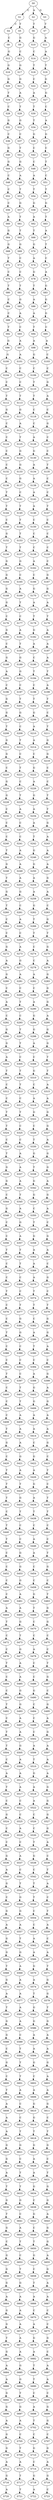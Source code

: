 strict digraph  {
	S0 -> S1 [ label = C ];
	S0 -> S2 [ label = A ];
	S0 -> S3 [ label = G ];
	S1 -> S4 [ label = C ];
	S1 -> S5 [ label = T ];
	S2 -> S6 [ label = T ];
	S3 -> S7 [ label = T ];
	S4 -> S8 [ label = C ];
	S5 -> S9 [ label = G ];
	S6 -> S10 [ label = G ];
	S7 -> S11 [ label = A ];
	S8 -> S12 [ label = G ];
	S9 -> S13 [ label = C ];
	S10 -> S14 [ label = C ];
	S11 -> S15 [ label = A ];
	S12 -> S16 [ label = G ];
	S13 -> S17 [ label = G ];
	S14 -> S18 [ label = T ];
	S15 -> S19 [ label = T ];
	S16 -> S20 [ label = G ];
	S17 -> S21 [ label = G ];
	S18 -> S22 [ label = C ];
	S19 -> S23 [ label = G ];
	S20 -> S24 [ label = T ];
	S21 -> S25 [ label = A ];
	S22 -> S26 [ label = A ];
	S23 -> S27 [ label = G ];
	S24 -> S28 [ label = C ];
	S25 -> S29 [ label = T ];
	S26 -> S30 [ label = T ];
	S27 -> S31 [ label = C ];
	S28 -> S32 [ label = G ];
	S29 -> S33 [ label = G ];
	S30 -> S34 [ label = T ];
	S31 -> S35 [ label = A ];
	S32 -> S36 [ label = C ];
	S33 -> S37 [ label = C ];
	S34 -> S38 [ label = G ];
	S35 -> S39 [ label = G ];
	S36 -> S40 [ label = G ];
	S37 -> S41 [ label = T ];
	S38 -> S42 [ label = C ];
	S39 -> S43 [ label = C ];
	S40 -> S44 [ label = G ];
	S41 -> S45 [ label = G ];
	S42 -> S46 [ label = C ];
	S43 -> S47 [ label = T ];
	S44 -> S48 [ label = C ];
	S45 -> S49 [ label = A ];
	S46 -> S50 [ label = A ];
	S47 -> S51 [ label = C ];
	S48 -> S52 [ label = C ];
	S49 -> S53 [ label = T ];
	S50 -> S54 [ label = T ];
	S51 -> S55 [ label = T ];
	S52 -> S56 [ label = C ];
	S53 -> S57 [ label = G ];
	S54 -> S58 [ label = G ];
	S55 -> S59 [ label = G ];
	S56 -> S60 [ label = A ];
	S57 -> S61 [ label = T ];
	S58 -> S62 [ label = A ];
	S59 -> S63 [ label = T ];
	S60 -> S64 [ label = G ];
	S61 -> S65 [ label = T ];
	S62 -> S66 [ label = T ];
	S63 -> S67 [ label = A ];
	S64 -> S68 [ label = G ];
	S65 -> S69 [ label = G ];
	S66 -> S70 [ label = G ];
	S67 -> S71 [ label = T ];
	S68 -> S72 [ label = T ];
	S69 -> S73 [ label = C ];
	S70 -> S74 [ label = A ];
	S71 -> S75 [ label = C ];
	S72 -> S76 [ label = C ];
	S73 -> S77 [ label = C ];
	S74 -> S78 [ label = G ];
	S75 -> S79 [ label = A ];
	S76 -> S80 [ label = T ];
	S77 -> S81 [ label = T ];
	S78 -> S82 [ label = T ];
	S79 -> S83 [ label = G ];
	S80 -> S84 [ label = C ];
	S81 -> S85 [ label = G ];
	S82 -> S86 [ label = A ];
	S83 -> S87 [ label = G ];
	S84 -> S88 [ label = C ];
	S85 -> S89 [ label = A ];
	S86 -> S90 [ label = A ];
	S87 -> S91 [ label = G ];
	S88 -> S92 [ label = T ];
	S89 -> S93 [ label = C ];
	S90 -> S94 [ label = T ];
	S91 -> S95 [ label = C ];
	S92 -> S96 [ label = G ];
	S93 -> S97 [ label = A ];
	S94 -> S98 [ label = A ];
	S95 -> S99 [ label = A ];
	S96 -> S100 [ label = G ];
	S97 -> S101 [ label = A ];
	S98 -> S102 [ label = G ];
	S99 -> S103 [ label = C ];
	S100 -> S104 [ label = C ];
	S101 -> S105 [ label = C ];
	S102 -> S106 [ label = C ];
	S103 -> S107 [ label = C ];
	S104 -> S108 [ label = C ];
	S105 -> S109 [ label = C ];
	S106 -> S110 [ label = T ];
	S107 -> S111 [ label = G ];
	S108 -> S112 [ label = T ];
	S109 -> S113 [ label = T ];
	S110 -> S114 [ label = T ];
	S111 -> S115 [ label = A ];
	S112 -> S116 [ label = G ];
	S113 -> S117 [ label = G ];
	S114 -> S118 [ label = C ];
	S115 -> S119 [ label = C ];
	S116 -> S120 [ label = C ];
	S117 -> S121 [ label = A ];
	S118 -> S122 [ label = C ];
	S119 -> S123 [ label = G ];
	S120 -> S124 [ label = C ];
	S121 -> S125 [ label = T ];
	S122 -> S126 [ label = A ];
	S123 -> S127 [ label = C ];
	S124 -> S128 [ label = C ];
	S125 -> S129 [ label = G ];
	S126 -> S130 [ label = G ];
	S127 -> S131 [ label = C ];
	S128 -> S132 [ label = C ];
	S129 -> S133 [ label = G ];
	S130 -> S134 [ label = A ];
	S131 -> S135 [ label = T ];
	S132 -> S136 [ label = C ];
	S133 -> S137 [ label = G ];
	S134 -> S138 [ label = A ];
	S135 -> S139 [ label = C ];
	S136 -> S140 [ label = T ];
	S137 -> S141 [ label = C ];
	S138 -> S142 [ label = A ];
	S139 -> S143 [ label = C ];
	S140 -> S144 [ label = T ];
	S141 -> S145 [ label = T ];
	S142 -> S146 [ label = A ];
	S143 -> S147 [ label = T ];
	S144 -> S148 [ label = C ];
	S145 -> S149 [ label = T ];
	S146 -> S150 [ label = C ];
	S147 -> S151 [ label = C ];
	S148 -> S152 [ label = G ];
	S149 -> S153 [ label = T ];
	S150 -> S154 [ label = C ];
	S151 -> S155 [ label = C ];
	S152 -> S156 [ label = T ];
	S153 -> S157 [ label = T ];
	S154 -> S158 [ label = C ];
	S155 -> S159 [ label = C ];
	S156 -> S160 [ label = G ];
	S157 -> S161 [ label = G ];
	S158 -> S162 [ label = A ];
	S159 -> S163 [ label = C ];
	S160 -> S164 [ label = G ];
	S161 -> S165 [ label = C ];
	S162 -> S166 [ label = C ];
	S163 -> S167 [ label = G ];
	S164 -> S168 [ label = G ];
	S165 -> S169 [ label = A ];
	S166 -> S170 [ label = G ];
	S167 -> S171 [ label = G ];
	S168 -> S172 [ label = G ];
	S169 -> S173 [ label = T ];
	S170 -> S174 [ label = A ];
	S171 -> S175 [ label = A ];
	S172 -> S176 [ label = C ];
	S173 -> S177 [ label = C ];
	S174 -> S178 [ label = T ];
	S175 -> S179 [ label = T ];
	S176 -> S180 [ label = G ];
	S177 -> S181 [ label = A ];
	S178 -> S182 [ label = G ];
	S179 -> S183 [ label = A ];
	S180 -> S184 [ label = C ];
	S181 -> S185 [ label = T ];
	S182 -> S186 [ label = A ];
	S183 -> S187 [ label = A ];
	S184 -> S188 [ label = G ];
	S185 -> S189 [ label = G ];
	S186 -> S190 [ label = C ];
	S187 -> S191 [ label = A ];
	S188 -> S192 [ label = A ];
	S189 -> S193 [ label = G ];
	S190 -> S194 [ label = T ];
	S191 -> S195 [ label = T ];
	S192 -> S196 [ label = C ];
	S193 -> S197 [ label = C ];
	S194 -> S198 [ label = C ];
	S195 -> S199 [ label = A ];
	S196 -> S200 [ label = G ];
	S197 -> S201 [ label = T ];
	S198 -> S202 [ label = T ];
	S199 -> S203 [ label = T ];
	S200 -> S204 [ label = G ];
	S201 -> S205 [ label = G ];
	S202 -> S206 [ label = G ];
	S203 -> S207 [ label = C ];
	S204 -> S208 [ label = T ];
	S205 -> S209 [ label = C ];
	S206 -> S210 [ label = A ];
	S207 -> S211 [ label = T ];
	S208 -> S212 [ label = G ];
	S209 -> S213 [ label = T ];
	S210 -> S214 [ label = A ];
	S211 -> S215 [ label = G ];
	S212 -> S216 [ label = G ];
	S213 -> S217 [ label = C ];
	S214 -> S218 [ label = C ];
	S215 -> S219 [ label = G ];
	S216 -> S220 [ label = C ];
	S217 -> S221 [ label = T ];
	S218 -> S222 [ label = G ];
	S219 -> S223 [ label = C ];
	S220 -> S224 [ label = G ];
	S221 -> S225 [ label = C ];
	S222 -> S226 [ label = A ];
	S223 -> S227 [ label = C ];
	S224 -> S228 [ label = G ];
	S225 -> S229 [ label = T ];
	S226 -> S230 [ label = G ];
	S227 -> S231 [ label = T ];
	S228 -> S232 [ label = C ];
	S229 -> S233 [ label = A ];
	S230 -> S234 [ label = A ];
	S231 -> S235 [ label = T ];
	S232 -> S236 [ label = C ];
	S233 -> S237 [ label = C ];
	S234 -> S238 [ label = A ];
	S235 -> S239 [ label = G ];
	S236 -> S240 [ label = C ];
	S237 -> S241 [ label = C ];
	S238 -> S242 [ label = T ];
	S239 -> S243 [ label = A ];
	S240 -> S244 [ label = T ];
	S241 -> S245 [ label = A ];
	S242 -> S246 [ label = G ];
	S243 -> S247 [ label = A ];
	S244 -> S248 [ label = G ];
	S245 -> S249 [ label = A ];
	S246 -> S250 [ label = G ];
	S247 -> S251 [ label = A ];
	S248 -> S252 [ label = T ];
	S249 -> S253 [ label = A ];
	S250 -> S254 [ label = A ];
	S251 -> S255 [ label = G ];
	S252 -> S256 [ label = G ];
	S253 -> S257 [ label = G ];
	S254 -> S258 [ label = A ];
	S255 -> S259 [ label = A ];
	S256 -> S260 [ label = T ];
	S257 -> S261 [ label = C ];
	S258 -> S262 [ label = G ];
	S259 -> S263 [ label = C ];
	S260 -> S264 [ label = C ];
	S261 -> S265 [ label = A ];
	S262 -> S266 [ label = T ];
	S263 -> S267 [ label = G ];
	S264 -> S268 [ label = C ];
	S265 -> S269 [ label = C ];
	S266 -> S270 [ label = T ];
	S267 -> S271 [ label = T ];
	S268 -> S272 [ label = G ];
	S269 -> S273 [ label = A ];
	S270 -> S274 [ label = C ];
	S271 -> S275 [ label = G ];
	S272 -> S276 [ label = A ];
	S273 -> S277 [ label = G ];
	S274 -> S278 [ label = C ];
	S275 -> S279 [ label = A ];
	S276 -> S280 [ label = G ];
	S277 -> S281 [ label = A ];
	S278 -> S282 [ label = A ];
	S279 -> S283 [ label = G ];
	S280 -> S284 [ label = C ];
	S281 -> S285 [ label = C ];
	S282 -> S286 [ label = C ];
	S283 -> S287 [ label = G ];
	S284 -> S288 [ label = A ];
	S285 -> S289 [ label = T ];
	S286 -> S290 [ label = A ];
	S287 -> S291 [ label = G ];
	S288 -> S292 [ label = C ];
	S289 -> S293 [ label = C ];
	S290 -> S294 [ label = G ];
	S291 -> S295 [ label = A ];
	S292 -> S296 [ label = G ];
	S293 -> S297 [ label = T ];
	S294 -> S298 [ label = G ];
	S295 -> S299 [ label = G ];
	S296 -> S300 [ label = G ];
	S297 -> S301 [ label = T ];
	S298 -> S302 [ label = A ];
	S299 -> S303 [ label = G ];
	S300 -> S304 [ label = A ];
	S301 -> S305 [ label = C ];
	S302 -> S306 [ label = C ];
	S303 -> S307 [ label = T ];
	S304 -> S308 [ label = T ];
	S305 -> S309 [ label = T ];
	S306 -> S310 [ label = G ];
	S307 -> S311 [ label = T ];
	S308 -> S312 [ label = C ];
	S309 -> S313 [ label = T ];
	S310 -> S314 [ label = C ];
	S311 -> S315 [ label = A ];
	S312 -> S316 [ label = C ];
	S313 -> S317 [ label = C ];
	S314 -> S318 [ label = A ];
	S315 -> S319 [ label = A ];
	S316 -> S320 [ label = T ];
	S317 -> S321 [ label = T ];
	S318 -> S322 [ label = G ];
	S319 -> S323 [ label = G ];
	S320 -> S324 [ label = T ];
	S321 -> S325 [ label = C ];
	S322 -> S326 [ label = C ];
	S323 -> S327 [ label = G ];
	S324 -> S328 [ label = C ];
	S325 -> S329 [ label = C ];
	S326 -> S330 [ label = T ];
	S327 -> S331 [ label = A ];
	S328 -> S332 [ label = T ];
	S329 -> S333 [ label = A ];
	S330 -> S334 [ label = G ];
	S331 -> S335 [ label = G ];
	S332 -> S336 [ label = G ];
	S333 -> S337 [ label = A ];
	S334 -> S338 [ label = T ];
	S335 -> S339 [ label = G ];
	S336 -> S340 [ label = G ];
	S337 -> S341 [ label = A ];
	S338 -> S342 [ label = G ];
	S339 -> S343 [ label = A ];
	S340 -> S344 [ label = C ];
	S341 -> S345 [ label = T ];
	S342 -> S346 [ label = G ];
	S343 -> S347 [ label = G ];
	S344 -> S348 [ label = G ];
	S345 -> S349 [ label = A ];
	S346 -> S350 [ label = C ];
	S347 -> S351 [ label = A ];
	S348 -> S352 [ label = C ];
	S349 -> S353 [ label = G ];
	S350 -> S354 [ label = T ];
	S351 -> S355 [ label = C ];
	S352 -> S356 [ label = C ];
	S353 -> S357 [ label = A ];
	S354 -> S358 [ label = G ];
	S355 -> S359 [ label = G ];
	S356 -> S360 [ label = T ];
	S357 -> S361 [ label = T ];
	S358 -> S362 [ label = A ];
	S359 -> S363 [ label = A ];
	S360 -> S364 [ label = C ];
	S361 -> S365 [ label = T ];
	S362 -> S366 [ label = A ];
	S363 -> S367 [ label = C ];
	S364 -> S368 [ label = C ];
	S365 -> S369 [ label = C ];
	S366 -> S370 [ label = A ];
	S367 -> S371 [ label = G ];
	S368 -> S372 [ label = T ];
	S369 -> S373 [ label = C ];
	S370 -> S374 [ label = T ];
	S371 -> S375 [ label = C ];
	S372 -> S376 [ label = C ];
	S373 -> S377 [ label = T ];
	S374 -> S378 [ label = T ];
	S375 -> S379 [ label = T ];
	S376 -> S380 [ label = C ];
	S377 -> S381 [ label = G ];
	S378 -> S382 [ label = C ];
	S379 -> S383 [ label = G ];
	S380 -> S384 [ label = T ];
	S381 -> S385 [ label = G ];
	S382 -> S386 [ label = A ];
	S383 -> S387 [ label = G ];
	S384 -> S388 [ label = C ];
	S385 -> S389 [ label = C ];
	S386 -> S390 [ label = T ];
	S387 -> S391 [ label = A ];
	S388 -> S392 [ label = C ];
	S389 -> S393 [ label = C ];
	S390 -> S394 [ label = C ];
	S391 -> S395 [ label = C ];
	S392 -> S396 [ label = T ];
	S393 -> S397 [ label = C ];
	S394 -> S398 [ label = A ];
	S395 -> S399 [ label = G ];
	S396 -> S400 [ label = C ];
	S397 -> S401 [ label = T ];
	S398 -> S402 [ label = G ];
	S399 -> S403 [ label = A ];
	S400 -> S404 [ label = C ];
	S401 -> S405 [ label = T ];
	S402 -> S406 [ label = G ];
	S403 -> S407 [ label = G ];
	S404 -> S408 [ label = C ];
	S405 -> S409 [ label = A ];
	S406 -> S410 [ label = A ];
	S407 -> S411 [ label = A ];
	S408 -> S412 [ label = T ];
	S409 -> S413 [ label = A ];
	S410 -> S414 [ label = A ];
	S411 -> S415 [ label = A ];
	S412 -> S416 [ label = G ];
	S413 -> S417 [ label = A ];
	S414 -> S418 [ label = C ];
	S415 -> S419 [ label = G ];
	S416 -> S420 [ label = C ];
	S417 -> S421 [ label = G ];
	S418 -> S422 [ label = G ];
	S419 -> S423 [ label = C ];
	S420 -> S424 [ label = T ];
	S421 -> S425 [ label = A ];
	S422 -> S426 [ label = A ];
	S423 -> S427 [ label = T ];
	S424 -> S428 [ label = T ];
	S425 -> S429 [ label = T ];
	S426 -> S430 [ label = G ];
	S427 -> S431 [ label = C ];
	S428 -> S432 [ label = T ];
	S429 -> S433 [ label = G ];
	S430 -> S434 [ label = A ];
	S431 -> S435 [ label = T ];
	S432 -> S436 [ label = C ];
	S433 -> S437 [ label = T ];
	S434 -> S438 [ label = T ];
	S435 -> S439 [ label = T ];
	S436 -> S440 [ label = T ];
	S437 -> S441 [ label = C ];
	S438 -> S442 [ label = C ];
	S439 -> S443 [ label = C ];
	S440 -> S444 [ label = T ];
	S441 -> S445 [ label = C ];
	S442 -> S446 [ label = A ];
	S443 -> S447 [ label = C ];
	S444 -> S448 [ label = C ];
	S445 -> S449 [ label = G ];
	S446 -> S450 [ label = A ];
	S447 -> S451 [ label = T ];
	S448 -> S452 [ label = C ];
	S449 -> S453 [ label = G ];
	S450 -> S454 [ label = C ];
	S451 -> S455 [ label = G ];
	S452 -> S456 [ label = C ];
	S453 -> S457 [ label = G ];
	S454 -> S458 [ label = C ];
	S455 -> S459 [ label = C ];
	S456 -> S460 [ label = C ];
	S457 -> S461 [ label = A ];
	S458 -> S462 [ label = G ];
	S459 -> S463 [ label = T ];
	S460 -> S464 [ label = A ];
	S461 -> S465 [ label = A ];
	S462 -> S466 [ label = T ];
	S463 -> S467 [ label = G ];
	S464 -> S468 [ label = T ];
	S465 -> S469 [ label = G ];
	S466 -> S470 [ label = C ];
	S467 -> S471 [ label = G ];
	S468 -> S472 [ label = C ];
	S469 -> S473 [ label = T ];
	S470 -> S474 [ label = C ];
	S471 -> S475 [ label = C ];
	S472 -> S476 [ label = C ];
	S473 -> S477 [ label = G ];
	S474 -> S478 [ label = A ];
	S475 -> S479 [ label = C ];
	S476 -> S480 [ label = T ];
	S477 -> S481 [ label = A ];
	S478 -> S482 [ label = C ];
	S479 -> S483 [ label = T ];
	S480 -> S484 [ label = C ];
	S481 -> S485 [ label = A ];
	S482 -> S486 [ label = C ];
	S483 -> S487 [ label = G ];
	S484 -> S488 [ label = C ];
	S485 -> S489 [ label = G ];
	S486 -> S490 [ label = G ];
	S487 -> S491 [ label = C ];
	S488 -> S492 [ label = T ];
	S489 -> S493 [ label = G ];
	S490 -> S494 [ label = C ];
	S491 -> S495 [ label = G ];
	S492 -> S496 [ label = C ];
	S493 -> S497 [ label = A ];
	S494 -> S498 [ label = C ];
	S495 -> S499 [ label = A ];
	S496 -> S500 [ label = T ];
	S497 -> S501 [ label = A ];
	S498 -> S502 [ label = C ];
	S499 -> S503 [ label = G ];
	S500 -> S504 [ label = T ];
	S501 -> S505 [ label = G ];
	S502 -> S506 [ label = A ];
	S503 -> S507 [ label = A ];
	S504 -> S508 [ label = C ];
	S505 -> S509 [ label = A ];
	S506 -> S510 [ label = T ];
	S507 -> S511 [ label = A ];
	S508 -> S512 [ label = A ];
	S509 -> S513 [ label = A ];
	S510 -> S514 [ label = G ];
	S511 -> S515 [ label = A ];
	S512 -> S516 [ label = T ];
	S513 -> S517 [ label = A ];
	S514 -> S518 [ label = A ];
	S515 -> S519 [ label = G ];
	S516 -> S520 [ label = C ];
	S517 -> S521 [ label = C ];
	S518 -> S522 [ label = A ];
	S519 -> S523 [ label = G ];
	S520 -> S524 [ label = G ];
	S521 -> S525 [ label = C ];
	S522 -> S526 [ label = C ];
	S523 -> S527 [ label = G ];
	S524 -> S528 [ label = C ];
	S525 -> S529 [ label = A ];
	S526 -> S530 [ label = C ];
	S527 -> S531 [ label = G ];
	S528 -> S532 [ label = C ];
	S529 -> S533 [ label = C ];
	S530 -> S534 [ label = T ];
	S531 -> S535 [ label = A ];
	S532 -> S536 [ label = G ];
	S533 -> S537 [ label = A ];
	S534 -> S538 [ label = G ];
	S535 -> S539 [ label = C ];
	S536 -> S540 [ label = A ];
	S537 -> S541 [ label = C ];
	S538 -> S542 [ label = C ];
	S539 -> S543 [ label = T ];
	S540 -> S544 [ label = G ];
	S541 -> S545 [ label = T ];
	S542 -> S546 [ label = T ];
	S543 -> S547 [ label = A ];
	S544 -> S548 [ label = C ];
	S545 -> S549 [ label = G ];
	S546 -> S550 [ label = T ];
	S547 -> S551 [ label = C ];
	S548 -> S552 [ label = G ];
	S549 -> S553 [ label = G ];
	S550 -> S554 [ label = C ];
	S551 -> S555 [ label = T ];
	S552 -> S556 [ label = A ];
	S553 -> S557 [ label = A ];
	S554 -> S558 [ label = C ];
	S555 -> S559 [ label = A ];
	S556 -> S560 [ label = G ];
	S557 -> S561 [ label = T ];
	S558 -> S562 [ label = A ];
	S559 -> S563 [ label = C ];
	S560 -> S564 [ label = G ];
	S561 -> S565 [ label = G ];
	S562 -> S566 [ label = A ];
	S563 -> S567 [ label = A ];
	S564 -> S568 [ label = T ];
	S565 -> S569 [ label = A ];
	S566 -> S570 [ label = G ];
	S567 -> S571 [ label = T ];
	S568 -> S572 [ label = G ];
	S569 -> S573 [ label = A ];
	S570 -> S574 [ label = A ];
	S571 -> S575 [ label = G ];
	S572 -> S576 [ label = A ];
	S573 -> S577 [ label = A ];
	S574 -> S578 [ label = T ];
	S575 -> S579 [ label = G ];
	S576 -> S580 [ label = T ];
	S577 -> S581 [ label = A ];
	S578 -> S582 [ label = G ];
	S579 -> S583 [ label = T ];
	S580 -> S584 [ label = G ];
	S581 -> S585 [ label = A ];
	S582 -> S586 [ label = G ];
	S583 -> S587 [ label = G ];
	S584 -> S588 [ label = G ];
	S585 -> S589 [ label = C ];
	S586 -> S590 [ label = A ];
	S587 -> S591 [ label = A ];
	S588 -> S592 [ label = C ];
	S589 -> S593 [ label = T ];
	S590 -> S594 [ label = A ];
	S591 -> S595 [ label = A ];
	S592 -> S596 [ label = G ];
	S593 -> S597 [ label = T ];
	S594 -> S598 [ label = G ];
	S595 -> S599 [ label = G ];
	S596 -> S600 [ label = C ];
	S597 -> S601 [ label = T ];
	S598 -> S602 [ label = C ];
	S599 -> S603 [ label = A ];
	S600 -> S604 [ label = T ];
	S601 -> S605 [ label = A ];
	S602 -> S606 [ label = A ];
	S603 -> S607 [ label = A ];
	S604 -> S608 [ label = A ];
	S605 -> S609 [ label = C ];
	S606 -> S610 [ label = G ];
	S607 -> S611 [ label = G ];
	S608 -> S612 [ label = A ];
	S609 -> S613 [ label = C ];
	S610 -> S614 [ label = G ];
	S611 -> S615 [ label = C ];
	S612 -> S616 [ label = A ];
	S613 -> S617 [ label = T ];
	S614 -> S618 [ label = T ];
	S615 -> S619 [ label = T ];
	S616 -> S620 [ label = G ];
	S617 -> S621 [ label = G ];
	S618 -> S622 [ label = G ];
	S619 -> S623 [ label = G ];
	S620 -> S624 [ label = G ];
	S621 -> S625 [ label = C ];
	S622 -> S626 [ label = A ];
	S623 -> S627 [ label = C ];
	S624 -> S628 [ label = A ];
	S625 -> S629 [ label = T ];
	S626 -> S630 [ label = A ];
	S627 -> S631 [ label = T ];
	S628 -> S632 [ label = T ];
	S629 -> S633 [ label = T ];
	S630 -> S634 [ label = G ];
	S631 -> S635 [ label = G ];
	S632 -> S636 [ label = G ];
	S633 -> S637 [ label = G ];
	S634 -> S638 [ label = C ];
	S635 -> S639 [ label = G ];
	S636 -> S640 [ label = T ];
	S637 -> S641 [ label = C ];
	S638 -> S642 [ label = G ];
	S639 -> S643 [ label = A ];
	S640 -> S644 [ label = G ];
	S641 -> S645 [ label = A ];
	S642 -> S646 [ label = C ];
	S643 -> S647 [ label = G ];
	S644 -> S648 [ label = C ];
	S645 -> S649 [ label = T ];
	S646 -> S650 [ label = T ];
	S647 -> S651 [ label = G ];
	S648 -> S652 [ label = G ];
	S649 -> S653 [ label = C ];
	S650 -> S654 [ label = G ];
	S651 -> S655 [ label = A ];
	S652 -> S656 [ label = G ];
	S653 -> S657 [ label = T ];
	S654 -> S658 [ label = C ];
	S655 -> S659 [ label = G ];
	S656 -> S660 [ label = G ];
	S657 -> S661 [ label = G ];
	S658 -> S662 [ label = T ];
	S659 -> S663 [ label = A ];
	S660 -> S664 [ label = A ];
	S661 -> S665 [ label = A ];
	S662 -> S666 [ label = A ];
	S663 -> S667 [ label = A ];
	S664 -> S668 [ label = G ];
	S665 -> S669 [ label = A ];
	S666 -> S670 [ label = C ];
	S667 -> S671 [ label = C ];
	S668 -> S672 [ label = G ];
	S669 -> S673 [ label = A ];
	S670 -> S674 [ label = A ];
	S671 -> S675 [ label = C ];
	S672 -> S676 [ label = T ];
	S673 -> S677 [ label = A ];
	S674 -> S678 [ label = G ];
	S675 -> S679 [ label = G ];
	S676 -> S680 [ label = G ];
	S677 -> S681 [ label = A ];
	S678 -> S682 [ label = A ];
	S679 -> S683 [ label = C ];
	S680 -> S684 [ label = A ];
	S681 -> S685 [ label = G ];
	S682 -> S686 [ label = T ];
	S683 -> S687 [ label = A ];
	S684 -> S688 [ label = A ];
	S685 -> S689 [ label = G ];
	S686 -> S690 [ label = T ];
	S687 -> S691 [ label = A ];
	S688 -> S692 [ label = G ];
	S689 -> S693 [ label = T ];
	S690 -> S694 [ label = C ];
	S691 -> S695 [ label = C ];
	S692 -> S696 [ label = G ];
	S693 -> S697 [ label = G ];
	S694 -> S698 [ label = A ];
	S695 -> S699 [ label = G ];
	S696 -> S700 [ label = A ];
	S697 -> S701 [ label = A ];
	S698 -> S702 [ label = T ];
	S699 -> S703 [ label = G ];
	S700 -> S704 [ label = G ];
	S701 -> S705 [ label = C ];
	S702 -> S706 [ label = C ];
	S703 -> S707 [ label = C ];
	S704 -> S708 [ label = G ];
	S705 -> S709 [ label = T ];
	S706 -> S710 [ label = G ];
	S707 -> S711 [ label = G ];
	S708 -> S712 [ label = A ];
	S709 -> S713 [ label = A ];
	S710 -> S714 [ label = C ];
	S711 -> S715 [ label = A ];
	S712 -> S716 [ label = G ];
	S713 -> S717 [ label = T ];
	S714 -> S718 [ label = G ];
	S715 -> S719 [ label = G ];
	S716 -> S720 [ label = A ];
	S717 -> S721 [ label = T ];
	S718 -> S722 [ label = A ];
	S719 -> S723 [ label = C ];
}
